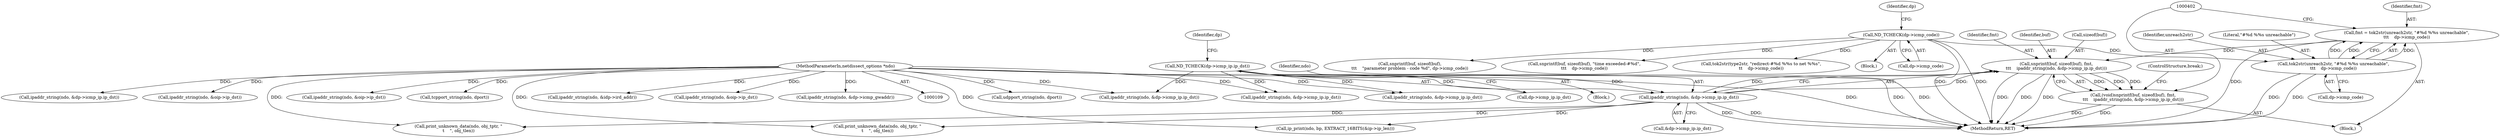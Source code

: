 digraph "0_tcpdump_2b62d1dda41590db29368ec7ba5f4faf3464765a@pointer" {
"1000403" [label="(Call,snprintf(buf, sizeof(buf), fmt,\n\t\t\t    ipaddr_string(ndo, &dp->icmp_ip.ip_dst)))"];
"1000393" [label="(Call,fmt = tok2str(unreach2str, \"#%d %%s unreachable\",\n\t\t\t    dp->icmp_code))"];
"1000395" [label="(Call,tok2str(unreach2str, \"#%d %%s unreachable\",\n\t\t\t    dp->icmp_code))"];
"1000154" [label="(Call,ND_TCHECK(dp->icmp_code))"];
"1000408" [label="(Call,ipaddr_string(ndo, &dp->icmp_ip.ip_dst))"];
"1000110" [label="(MethodParameterIn,netdissect_options *ndo)"];
"1000196" [label="(Call,ND_TCHECK(dp->icmp_ip.ip_dst))"];
"1000401" [label="(Call,(void)snprintf(buf, sizeof(buf), fmt,\n\t\t\t    ipaddr_string(ndo, &dp->icmp_ip.ip_dst)))"];
"1000427" [label="(Call,tok2str(type2str, \"redirect-#%d %%s to net %%s\",\n\t\t    dp->icmp_code))"];
"1001237" [label="(Call,print_unknown_data(ndo, obj_tptr, \"\n\t    \", obj_tlen))"];
"1000311" [label="(Call,udpport_string(ndo, dport))"];
"1000398" [label="(Call,dp->icmp_code)"];
"1000115" [label="(Block,)"];
"1000440" [label="(Call,ipaddr_string(ndo, &dp->icmp_ip.ip_dst))"];
"1000393" [label="(Call,fmt = tok2str(unreach2str, \"#%d %%s unreachable\",\n\t\t\t    dp->icmp_code))"];
"1000287" [label="(Call,ipaddr_string(ndo, &oip->ip_dst))"];
"1000959" [label="(Call,ip_print(ndo, bp, EXTRACT_16BITS(&ip->ip_len)))"];
"1000221" [label="(Call,ipaddr_string(ndo, &dp->icmp_ip.ip_dst))"];
"1000383" [label="(Call,ipaddr_string(ndo, &dp->icmp_ip.ip_dst))"];
"1000155" [label="(Call,dp->icmp_code)"];
"1000206" [label="(Block,)"];
"1000408" [label="(Call,ipaddr_string(ndo, &dp->icmp_ip.ip_dst))"];
"1000416" [label="(ControlStructure,break;)"];
"1000197" [label="(Call,dp->icmp_ip.ip_dst)"];
"1000305" [label="(Call,ipaddr_string(ndo, &oip->ip_dst))"];
"1000204" [label="(Identifier,dp)"];
"1000162" [label="(Block,)"];
"1000293" [label="(Call,tcpport_string(ndo, dport))"];
"1000403" [label="(Call,snprintf(buf, sizeof(buf), fmt,\n\t\t\t    ipaddr_string(ndo, &dp->icmp_ip.ip_dst)))"];
"1000410" [label="(Call,&dp->icmp_ip.ip_dst)"];
"1000401" [label="(Call,(void)snprintf(buf, sizeof(buf), fmt,\n\t\t\t    ipaddr_string(ndo, &dp->icmp_ip.ip_dst)))"];
"1000395" [label="(Call,tok2str(unreach2str, \"#%d %%s unreachable\",\n\t\t\t    dp->icmp_code))"];
"1000405" [label="(Call,sizeof(buf))"];
"1000196" [label="(Call,ND_TCHECK(dp->icmp_ip.ip_dst))"];
"1000394" [label="(Identifier,fmt)"];
"1000396" [label="(Identifier,unreach2str)"];
"1001229" [label="(Call,print_unknown_data(ndo, obj_tptr, \"\n\t    \", obj_tlen))"];
"1000656" [label="(Call,ipaddr_string(ndo, &idp->ird_addr))"];
"1000397" [label="(Literal,\"#%d %%s unreachable\")"];
"1000718" [label="(Call,snprintf(buf, sizeof(buf),\n\t\t\t    \"parameter problem - code %d\", dp->icmp_code))"];
"1001260" [label="(MethodReturn,RET)"];
"1000323" [label="(Call,ipaddr_string(ndo, &oip->ip_dst))"];
"1000365" [label="(Call,ipaddr_string(ndo, &dp->icmp_ip.ip_dst))"];
"1000110" [label="(MethodParameterIn,netdissect_options *ndo)"];
"1000701" [label="(Call,snprintf(buf, sizeof(buf), \"time exceeded-#%d\",\n\t\t\t    dp->icmp_code))"];
"1000407" [label="(Identifier,fmt)"];
"1000154" [label="(Call,ND_TCHECK(dp->icmp_code))"];
"1000160" [label="(Identifier,dp)"];
"1000409" [label="(Identifier,ndo)"];
"1000448" [label="(Call,ipaddr_string(ndo, &dp->icmp_gwaddr))"];
"1000404" [label="(Identifier,buf)"];
"1000403" -> "1000401"  [label="AST: "];
"1000403" -> "1000408"  [label="CFG: "];
"1000404" -> "1000403"  [label="AST: "];
"1000405" -> "1000403"  [label="AST: "];
"1000407" -> "1000403"  [label="AST: "];
"1000408" -> "1000403"  [label="AST: "];
"1000401" -> "1000403"  [label="CFG: "];
"1000403" -> "1001260"  [label="DDG: "];
"1000403" -> "1001260"  [label="DDG: "];
"1000403" -> "1001260"  [label="DDG: "];
"1000403" -> "1000401"  [label="DDG: "];
"1000403" -> "1000401"  [label="DDG: "];
"1000403" -> "1000401"  [label="DDG: "];
"1000393" -> "1000403"  [label="DDG: "];
"1000408" -> "1000403"  [label="DDG: "];
"1000408" -> "1000403"  [label="DDG: "];
"1000393" -> "1000206"  [label="AST: "];
"1000393" -> "1000395"  [label="CFG: "];
"1000394" -> "1000393"  [label="AST: "];
"1000395" -> "1000393"  [label="AST: "];
"1000402" -> "1000393"  [label="CFG: "];
"1000393" -> "1001260"  [label="DDG: "];
"1000395" -> "1000393"  [label="DDG: "];
"1000395" -> "1000393"  [label="DDG: "];
"1000395" -> "1000393"  [label="DDG: "];
"1000395" -> "1000398"  [label="CFG: "];
"1000396" -> "1000395"  [label="AST: "];
"1000397" -> "1000395"  [label="AST: "];
"1000398" -> "1000395"  [label="AST: "];
"1000395" -> "1001260"  [label="DDG: "];
"1000395" -> "1001260"  [label="DDG: "];
"1000154" -> "1000395"  [label="DDG: "];
"1000154" -> "1000115"  [label="AST: "];
"1000154" -> "1000155"  [label="CFG: "];
"1000155" -> "1000154"  [label="AST: "];
"1000160" -> "1000154"  [label="CFG: "];
"1000154" -> "1001260"  [label="DDG: "];
"1000154" -> "1001260"  [label="DDG: "];
"1000154" -> "1000427"  [label="DDG: "];
"1000154" -> "1000701"  [label="DDG: "];
"1000154" -> "1000718"  [label="DDG: "];
"1000408" -> "1000410"  [label="CFG: "];
"1000409" -> "1000408"  [label="AST: "];
"1000410" -> "1000408"  [label="AST: "];
"1000408" -> "1001260"  [label="DDG: "];
"1000408" -> "1001260"  [label="DDG: "];
"1000110" -> "1000408"  [label="DDG: "];
"1000196" -> "1000408"  [label="DDG: "];
"1000408" -> "1000959"  [label="DDG: "];
"1000408" -> "1001229"  [label="DDG: "];
"1000408" -> "1001237"  [label="DDG: "];
"1000110" -> "1000109"  [label="AST: "];
"1000110" -> "1001260"  [label="DDG: "];
"1000110" -> "1000221"  [label="DDG: "];
"1000110" -> "1000287"  [label="DDG: "];
"1000110" -> "1000293"  [label="DDG: "];
"1000110" -> "1000305"  [label="DDG: "];
"1000110" -> "1000311"  [label="DDG: "];
"1000110" -> "1000323"  [label="DDG: "];
"1000110" -> "1000365"  [label="DDG: "];
"1000110" -> "1000383"  [label="DDG: "];
"1000110" -> "1000440"  [label="DDG: "];
"1000110" -> "1000448"  [label="DDG: "];
"1000110" -> "1000656"  [label="DDG: "];
"1000110" -> "1000959"  [label="DDG: "];
"1000110" -> "1001229"  [label="DDG: "];
"1000110" -> "1001237"  [label="DDG: "];
"1000196" -> "1000162"  [label="AST: "];
"1000196" -> "1000197"  [label="CFG: "];
"1000197" -> "1000196"  [label="AST: "];
"1000204" -> "1000196"  [label="CFG: "];
"1000196" -> "1001260"  [label="DDG: "];
"1000196" -> "1001260"  [label="DDG: "];
"1000196" -> "1000221"  [label="DDG: "];
"1000196" -> "1000365"  [label="DDG: "];
"1000196" -> "1000383"  [label="DDG: "];
"1000401" -> "1000206"  [label="AST: "];
"1000402" -> "1000401"  [label="AST: "];
"1000416" -> "1000401"  [label="CFG: "];
"1000401" -> "1001260"  [label="DDG: "];
"1000401" -> "1001260"  [label="DDG: "];
}
